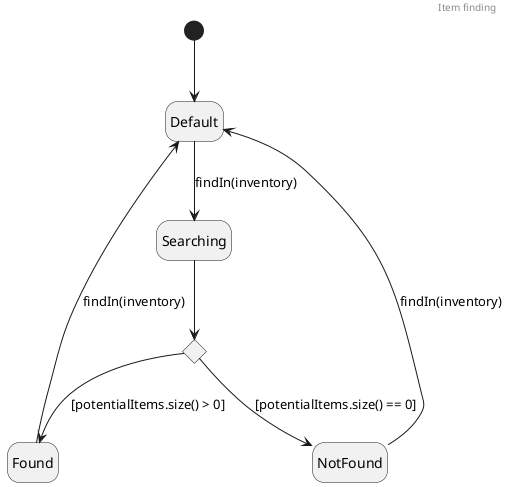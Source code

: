 @startuml ItemFinding
header Item finding
hide empty description

[*] --> Default
Default --> Searching : findIn(inventory)

state c <<choice>>

Searching --> c
c --> Found : [potentialItems.size() > 0]
c --> NotFound : [potentialItems.size() == 0]

Found --> Default : findIn(inventory)
NotFound --> Default : findIn(inventory)

@enduml